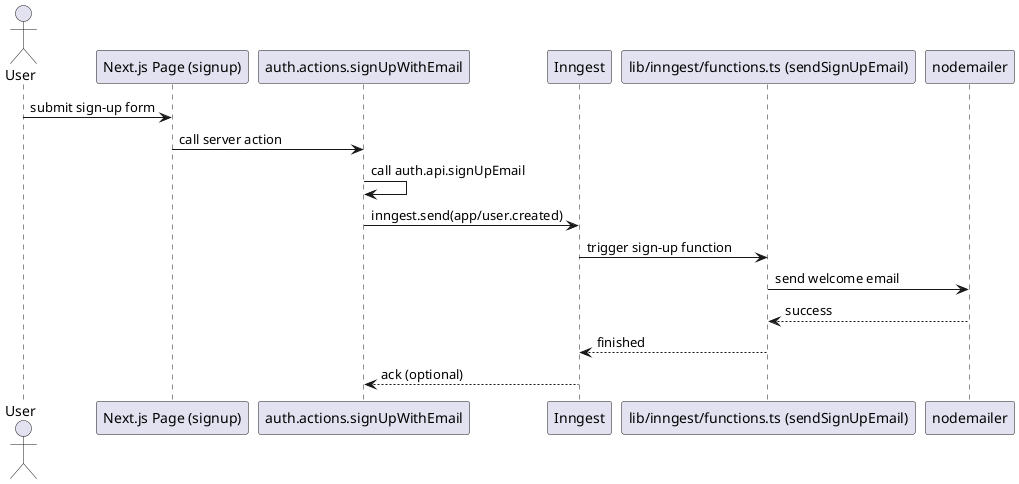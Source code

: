 @startuml
actor User
participant "Next.js Page (signup)" as SignupPage
participant "auth.actions.signUpWithEmail" as SignUpAction
participant Inngest
participant "lib/inngest/functions.ts (sendSignUpEmail)" as Fn
participant "nodemailer" as Mailer

User -> SignupPage: submit sign-up form
SignupPage -> SignUpAction: call server action
SignUpAction -> SignUpAction: call auth.api.signUpEmail
SignUpAction -> Inngest: inngest.send(app/user.created)
Inngest -> Fn: trigger sign-up function
Fn -> Mailer: send welcome email
Mailer --> Fn: success
Fn --> Inngest: finished
Inngest --> SignUpAction: ack (optional)
@enduml

